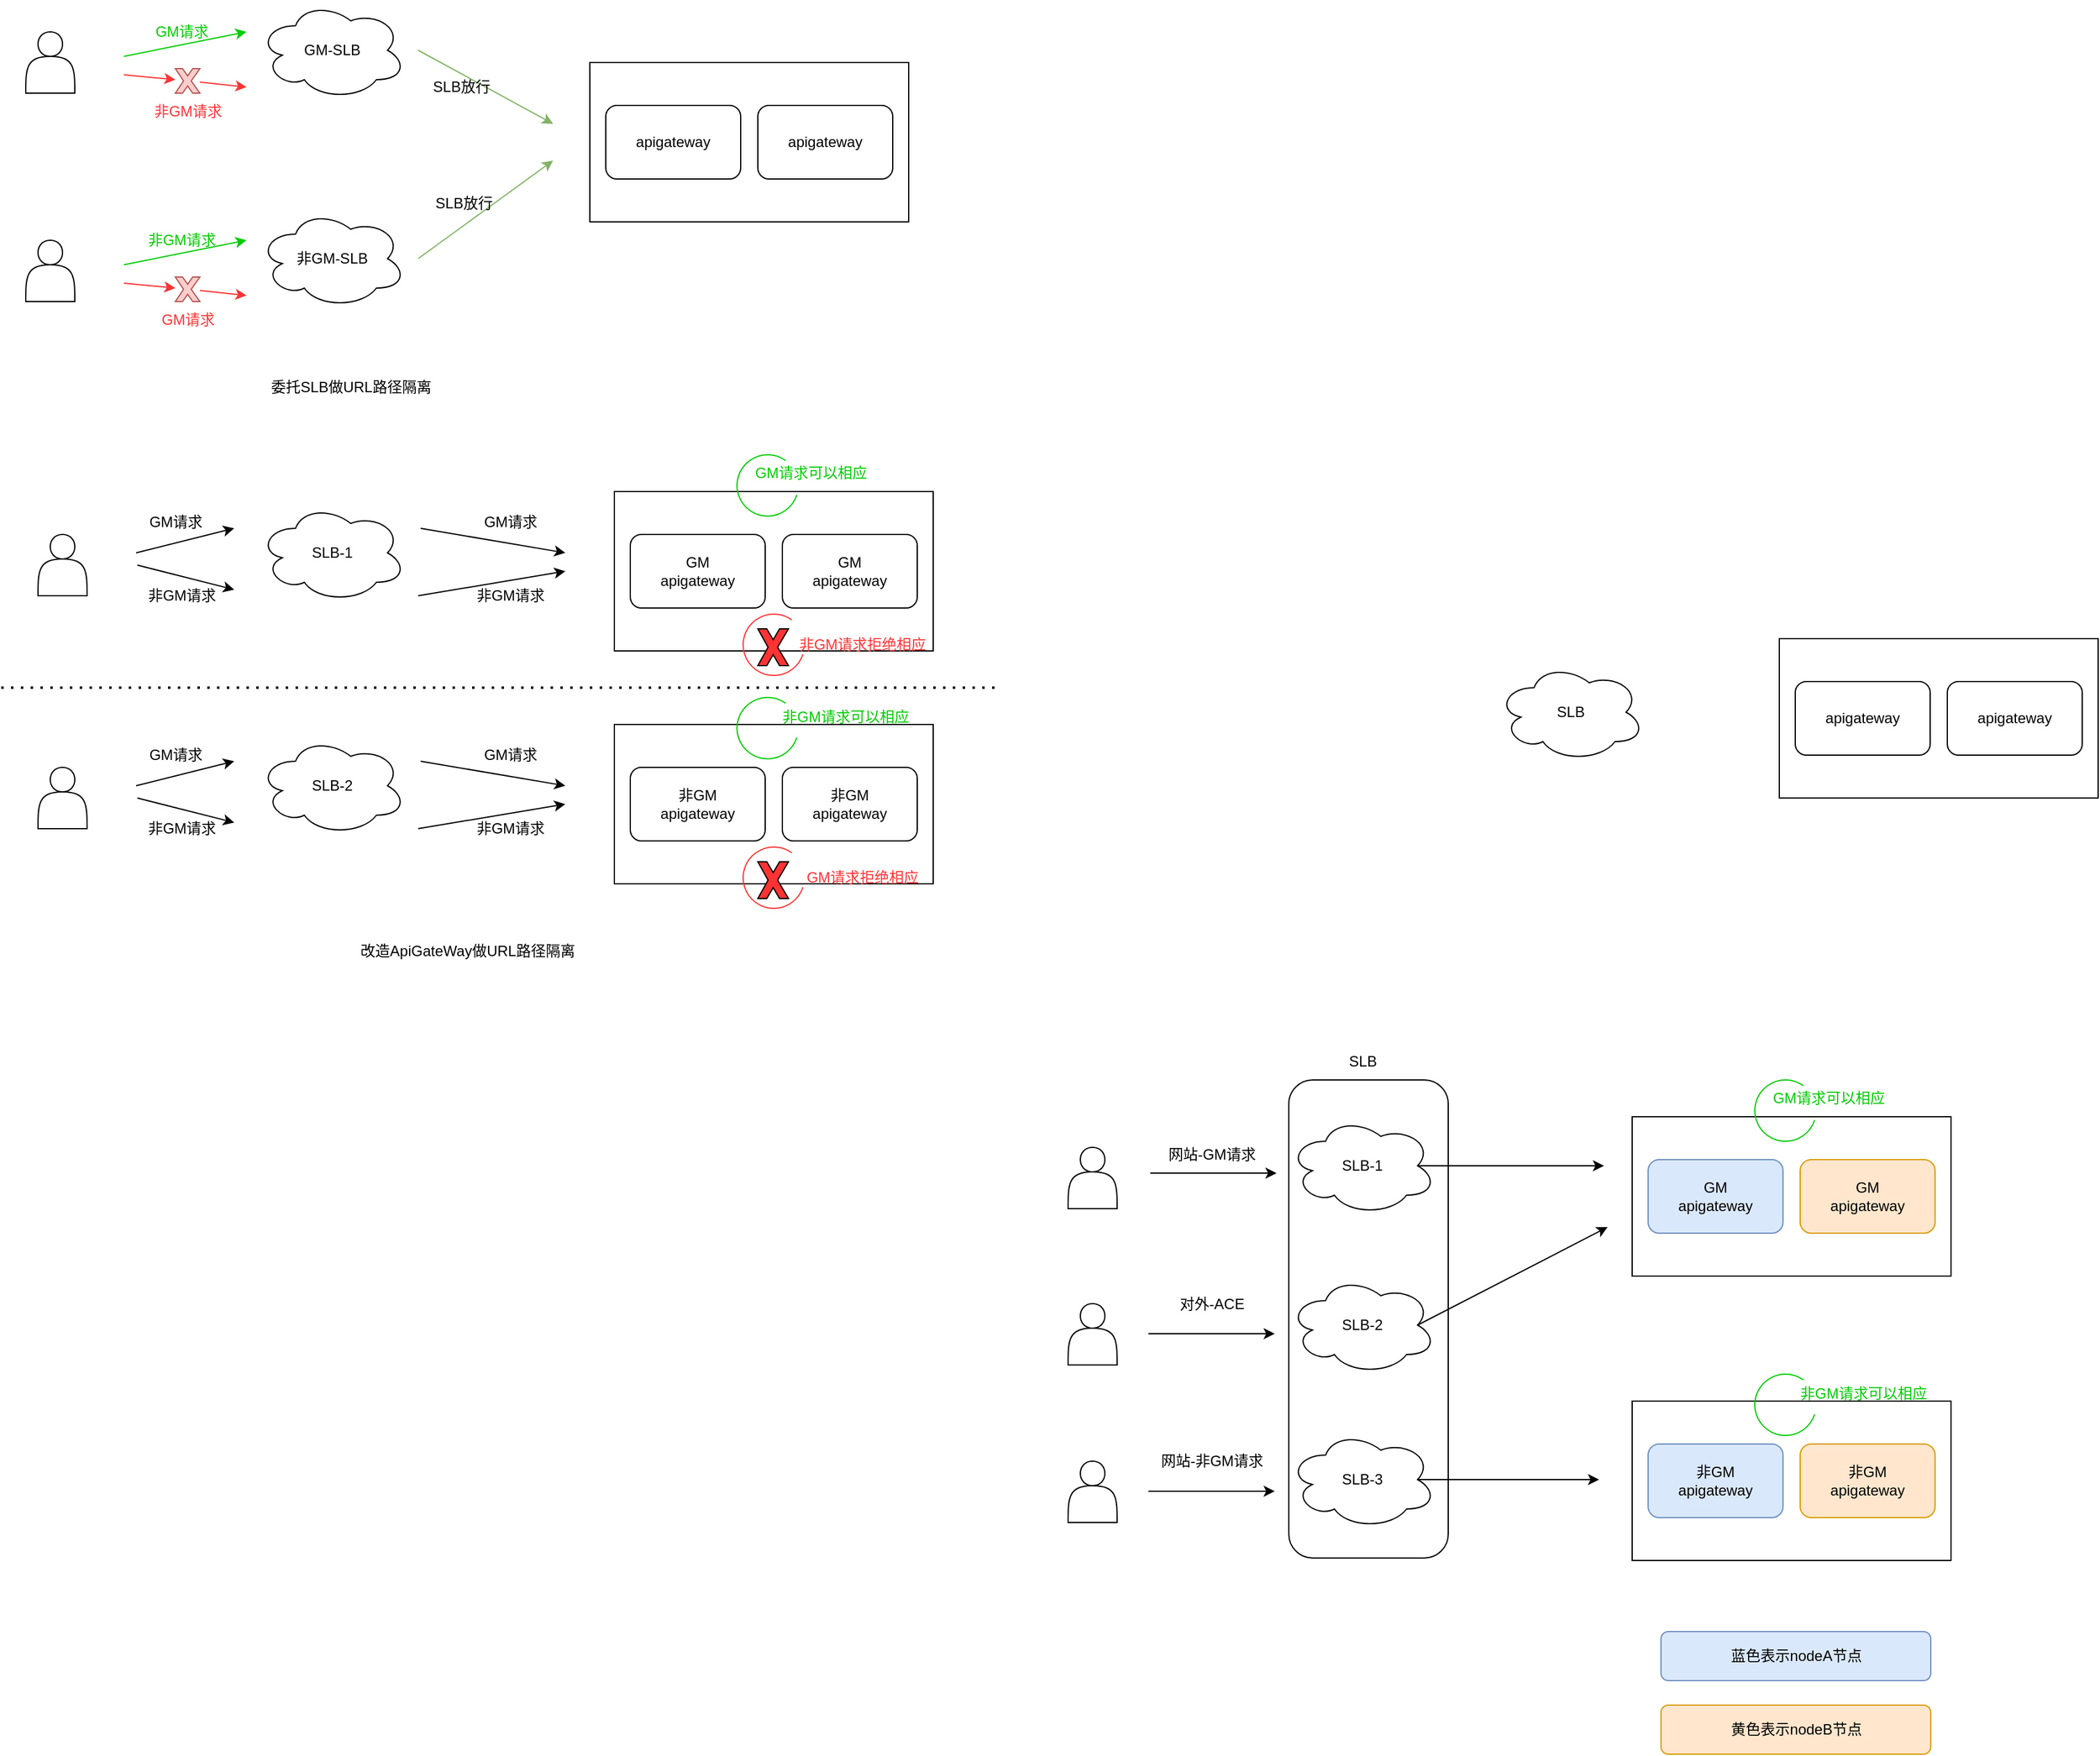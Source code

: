 <mxfile version="21.8.0" type="github">
  <diagram name="第 1 页" id="-euYrq6UXhqAbyDrJ8by">
    <mxGraphModel dx="1434" dy="758" grid="1" gridSize="10" guides="1" tooltips="1" connect="1" arrows="1" fold="1" page="1" pageScale="1" pageWidth="4681" pageHeight="3300" math="0" shadow="0">
      <root>
        <mxCell id="0" />
        <mxCell id="1" parent="0" />
        <mxCell id="ZTsOR0KiFuearrxY1AdN-50" value="" style="rounded=1;whiteSpace=wrap;html=1;" vertex="1" parent="1">
          <mxGeometry x="1120" y="1030" width="130" height="390" as="geometry" />
        </mxCell>
        <mxCell id="s5ZnHEbZAF1jLoiQEf9y-1" value="GM-SLB" style="ellipse;shape=cloud;whiteSpace=wrap;html=1;" parent="1" vertex="1">
          <mxGeometry x="280" y="150" width="120" height="80" as="geometry" />
        </mxCell>
        <mxCell id="s5ZnHEbZAF1jLoiQEf9y-3" value="" style="shape=actor;whiteSpace=wrap;html=1;" parent="1" vertex="1">
          <mxGeometry x="90" y="175" width="40" height="50" as="geometry" />
        </mxCell>
        <mxCell id="s5ZnHEbZAF1jLoiQEf9y-5" value="SLB" style="ellipse;shape=cloud;whiteSpace=wrap;html=1;" parent="1" vertex="1">
          <mxGeometry x="1290" y="690" width="120" height="80" as="geometry" />
        </mxCell>
        <mxCell id="s5ZnHEbZAF1jLoiQEf9y-11" value="" style="group" parent="1" vertex="1" connectable="0">
          <mxGeometry x="1520" y="670" width="260" height="130" as="geometry" />
        </mxCell>
        <mxCell id="s5ZnHEbZAF1jLoiQEf9y-7" value="" style="rounded=0;whiteSpace=wrap;html=1;" parent="s5ZnHEbZAF1jLoiQEf9y-11" vertex="1">
          <mxGeometry width="260" height="130" as="geometry" />
        </mxCell>
        <mxCell id="s5ZnHEbZAF1jLoiQEf9y-9" value="apigateway" style="rounded=1;whiteSpace=wrap;html=1;" parent="s5ZnHEbZAF1jLoiQEf9y-11" vertex="1">
          <mxGeometry x="13" y="35" width="110" height="60" as="geometry" />
        </mxCell>
        <mxCell id="s5ZnHEbZAF1jLoiQEf9y-10" value="apigateway" style="rounded=1;whiteSpace=wrap;html=1;" parent="s5ZnHEbZAF1jLoiQEf9y-11" vertex="1">
          <mxGeometry x="137" y="35" width="110" height="60" as="geometry" />
        </mxCell>
        <mxCell id="s5ZnHEbZAF1jLoiQEf9y-13" value="" style="endArrow=classic;html=1;rounded=0;strokeColor=#00CC00;" parent="1" edge="1">
          <mxGeometry width="50" height="50" relative="1" as="geometry">
            <mxPoint x="170" y="195" as="sourcePoint" />
            <mxPoint x="270" y="175" as="targetPoint" />
          </mxGeometry>
        </mxCell>
        <mxCell id="s5ZnHEbZAF1jLoiQEf9y-14" value="" style="endArrow=classic;html=1;rounded=0;strokeColor=#FF3333;" parent="1" source="s5ZnHEbZAF1jLoiQEf9y-17" edge="1">
          <mxGeometry width="50" height="50" relative="1" as="geometry">
            <mxPoint x="170" y="210" as="sourcePoint" />
            <mxPoint x="270" y="220" as="targetPoint" />
          </mxGeometry>
        </mxCell>
        <mxCell id="s5ZnHEbZAF1jLoiQEf9y-15" value="&lt;font color=&quot;#00cc00&quot;&gt;GM请求&lt;/font&gt;" style="text;html=1;align=center;verticalAlign=middle;resizable=0;points=[];autosize=1;strokeColor=none;fillColor=none;" parent="1" vertex="1">
          <mxGeometry x="182" y="160" width="70" height="30" as="geometry" />
        </mxCell>
        <mxCell id="s5ZnHEbZAF1jLoiQEf9y-16" value="&lt;font color=&quot;#ff3333&quot;&gt;非GM请求&lt;/font&gt;" style="text;html=1;align=center;verticalAlign=middle;resizable=0;points=[];autosize=1;strokeColor=none;fillColor=none;" parent="1" vertex="1">
          <mxGeometry x="182" y="225" width="80" height="30" as="geometry" />
        </mxCell>
        <mxCell id="s5ZnHEbZAF1jLoiQEf9y-18" value="" style="endArrow=classic;html=1;rounded=0;strokeColor=#FF3333;" parent="1" target="s5ZnHEbZAF1jLoiQEf9y-17" edge="1">
          <mxGeometry width="50" height="50" relative="1" as="geometry">
            <mxPoint x="170" y="210" as="sourcePoint" />
            <mxPoint x="270" y="220" as="targetPoint" />
          </mxGeometry>
        </mxCell>
        <mxCell id="s5ZnHEbZAF1jLoiQEf9y-17" value="" style="verticalLabelPosition=bottom;verticalAlign=top;html=1;shape=mxgraph.basic.x;fillColor=#f8cecc;strokeColor=#b85450;" parent="1" vertex="1">
          <mxGeometry x="212" y="205" width="20" height="20" as="geometry" />
        </mxCell>
        <mxCell id="s5ZnHEbZAF1jLoiQEf9y-20" value="" style="group" parent="1" vertex="1" connectable="0">
          <mxGeometry x="550" y="200" width="260" height="130" as="geometry" />
        </mxCell>
        <mxCell id="s5ZnHEbZAF1jLoiQEf9y-21" value="" style="rounded=0;whiteSpace=wrap;html=1;" parent="s5ZnHEbZAF1jLoiQEf9y-20" vertex="1">
          <mxGeometry width="260" height="130" as="geometry" />
        </mxCell>
        <mxCell id="s5ZnHEbZAF1jLoiQEf9y-22" value="apigateway" style="rounded=1;whiteSpace=wrap;html=1;" parent="s5ZnHEbZAF1jLoiQEf9y-20" vertex="1">
          <mxGeometry x="13" y="35" width="110" height="60" as="geometry" />
        </mxCell>
        <mxCell id="s5ZnHEbZAF1jLoiQEf9y-23" value="apigateway" style="rounded=1;whiteSpace=wrap;html=1;" parent="s5ZnHEbZAF1jLoiQEf9y-20" vertex="1">
          <mxGeometry x="137" y="35" width="110" height="60" as="geometry" />
        </mxCell>
        <mxCell id="s5ZnHEbZAF1jLoiQEf9y-24" value="" style="endArrow=classic;html=1;rounded=0;fillColor=#d5e8d4;strokeColor=#82b366;" parent="1" edge="1">
          <mxGeometry width="50" height="50" relative="1" as="geometry">
            <mxPoint x="410" y="190" as="sourcePoint" />
            <mxPoint x="520" y="250" as="targetPoint" />
          </mxGeometry>
        </mxCell>
        <mxCell id="s5ZnHEbZAF1jLoiQEf9y-25" value="委托SLB做URL路径隔离" style="text;html=1;align=center;verticalAlign=middle;resizable=0;points=[];autosize=1;strokeColor=none;fillColor=none;" parent="1" vertex="1">
          <mxGeometry x="280" y="450" width="150" height="30" as="geometry" />
        </mxCell>
        <mxCell id="s5ZnHEbZAF1jLoiQEf9y-26" value="SLB放行" style="text;html=1;align=center;verticalAlign=middle;resizable=0;points=[];autosize=1;strokeColor=none;fillColor=none;" parent="1" vertex="1">
          <mxGeometry x="410" y="205" width="70" height="30" as="geometry" />
        </mxCell>
        <mxCell id="s5ZnHEbZAF1jLoiQEf9y-28" value="非GM-SLB" style="ellipse;shape=cloud;whiteSpace=wrap;html=1;" parent="1" vertex="1">
          <mxGeometry x="280" y="320" width="120" height="80" as="geometry" />
        </mxCell>
        <mxCell id="s5ZnHEbZAF1jLoiQEf9y-29" value="" style="shape=actor;whiteSpace=wrap;html=1;" parent="1" vertex="1">
          <mxGeometry x="90" y="345" width="40" height="50" as="geometry" />
        </mxCell>
        <mxCell id="s5ZnHEbZAF1jLoiQEf9y-30" value="" style="endArrow=classic;html=1;rounded=0;strokeColor=#00CC00;" parent="1" edge="1">
          <mxGeometry width="50" height="50" relative="1" as="geometry">
            <mxPoint x="170" y="365" as="sourcePoint" />
            <mxPoint x="270" y="345" as="targetPoint" />
          </mxGeometry>
        </mxCell>
        <mxCell id="s5ZnHEbZAF1jLoiQEf9y-31" value="" style="endArrow=classic;html=1;rounded=0;strokeColor=#FF3333;" parent="1" source="s5ZnHEbZAF1jLoiQEf9y-35" edge="1">
          <mxGeometry width="50" height="50" relative="1" as="geometry">
            <mxPoint x="170" y="380" as="sourcePoint" />
            <mxPoint x="270" y="390" as="targetPoint" />
          </mxGeometry>
        </mxCell>
        <mxCell id="s5ZnHEbZAF1jLoiQEf9y-32" value="&lt;font color=&quot;#00cc00&quot;&gt;非GM请求&lt;/font&gt;" style="text;html=1;align=center;verticalAlign=middle;resizable=0;points=[];autosize=1;strokeColor=none;fillColor=none;" parent="1" vertex="1">
          <mxGeometry x="177" y="330" width="80" height="30" as="geometry" />
        </mxCell>
        <mxCell id="s5ZnHEbZAF1jLoiQEf9y-33" value="&lt;font color=&quot;#ff3333&quot;&gt;GM请求&lt;/font&gt;" style="text;html=1;align=center;verticalAlign=middle;resizable=0;points=[];autosize=1;strokeColor=none;fillColor=none;" parent="1" vertex="1">
          <mxGeometry x="187" y="395" width="70" height="30" as="geometry" />
        </mxCell>
        <mxCell id="s5ZnHEbZAF1jLoiQEf9y-34" value="" style="endArrow=classic;html=1;rounded=0;strokeColor=#FF3333;" parent="1" target="s5ZnHEbZAF1jLoiQEf9y-35" edge="1">
          <mxGeometry width="50" height="50" relative="1" as="geometry">
            <mxPoint x="170" y="380" as="sourcePoint" />
            <mxPoint x="270" y="390" as="targetPoint" />
          </mxGeometry>
        </mxCell>
        <mxCell id="s5ZnHEbZAF1jLoiQEf9y-35" value="" style="verticalLabelPosition=bottom;verticalAlign=top;html=1;shape=mxgraph.basic.x;fillColor=#f8cecc;strokeColor=#b85450;" parent="1" vertex="1">
          <mxGeometry x="212" y="375" width="20" height="20" as="geometry" />
        </mxCell>
        <mxCell id="s5ZnHEbZAF1jLoiQEf9y-40" value="" style="endArrow=classic;html=1;rounded=0;fillColor=#d5e8d4;strokeColor=#82b366;" parent="1" edge="1">
          <mxGeometry width="50" height="50" relative="1" as="geometry">
            <mxPoint x="410" y="360" as="sourcePoint" />
            <mxPoint x="520" y="280" as="targetPoint" />
          </mxGeometry>
        </mxCell>
        <mxCell id="s5ZnHEbZAF1jLoiQEf9y-41" value="SLB放行" style="text;html=1;align=center;verticalAlign=middle;resizable=0;points=[];autosize=1;strokeColor=none;fillColor=none;" parent="1" vertex="1">
          <mxGeometry x="412" y="300" width="70" height="30" as="geometry" />
        </mxCell>
        <mxCell id="s5ZnHEbZAF1jLoiQEf9y-42" value="SLB-1" style="ellipse;shape=cloud;whiteSpace=wrap;html=1;" parent="1" vertex="1">
          <mxGeometry x="280" y="560" width="120" height="80" as="geometry" />
        </mxCell>
        <mxCell id="s5ZnHEbZAF1jLoiQEf9y-43" value="" style="group" parent="1" vertex="1" connectable="0">
          <mxGeometry x="570" y="550" width="267" height="150" as="geometry" />
        </mxCell>
        <mxCell id="s5ZnHEbZAF1jLoiQEf9y-44" value="" style="rounded=0;whiteSpace=wrap;html=1;" parent="s5ZnHEbZAF1jLoiQEf9y-43" vertex="1">
          <mxGeometry width="260" height="130" as="geometry" />
        </mxCell>
        <mxCell id="s5ZnHEbZAF1jLoiQEf9y-45" value="GM&lt;br&gt;apigateway" style="rounded=1;whiteSpace=wrap;html=1;" parent="s5ZnHEbZAF1jLoiQEf9y-43" vertex="1">
          <mxGeometry x="13" y="35" width="110" height="60" as="geometry" />
        </mxCell>
        <mxCell id="s5ZnHEbZAF1jLoiQEf9y-46" value="GM&lt;br&gt;apigateway" style="rounded=1;whiteSpace=wrap;html=1;" parent="s5ZnHEbZAF1jLoiQEf9y-43" vertex="1">
          <mxGeometry x="137" y="35" width="110" height="60" as="geometry" />
        </mxCell>
        <mxCell id="s5ZnHEbZAF1jLoiQEf9y-63" value="" style="verticalLabelPosition=bottom;verticalAlign=top;html=1;shape=mxgraph.basic.arc;startAngle=0.3;endAngle=0.1;strokeColor=#FF3333;" parent="s5ZnHEbZAF1jLoiQEf9y-43" vertex="1">
          <mxGeometry x="105" y="100" width="50" height="50" as="geometry" />
        </mxCell>
        <mxCell id="s5ZnHEbZAF1jLoiQEf9y-64" value="" style="verticalLabelPosition=bottom;verticalAlign=top;html=1;shape=mxgraph.basic.x;fillColor=#FF3333;" parent="s5ZnHEbZAF1jLoiQEf9y-43" vertex="1">
          <mxGeometry x="117" y="112" width="25" height="30" as="geometry" />
        </mxCell>
        <mxCell id="s5ZnHEbZAF1jLoiQEf9y-66" value="非GM请求拒绝相应" style="text;html=1;align=center;verticalAlign=middle;resizable=0;points=[];autosize=1;strokeColor=none;fillColor=none;fontColor=#FF3333;" parent="s5ZnHEbZAF1jLoiQEf9y-43" vertex="1">
          <mxGeometry x="137" y="110" width="130" height="30" as="geometry" />
        </mxCell>
        <mxCell id="s5ZnHEbZAF1jLoiQEf9y-68" value="" style="verticalLabelPosition=bottom;verticalAlign=top;html=1;shape=mxgraph.basic.arc;startAngle=0.3;endAngle=0.1;strokeColor=#00CC00;fontColor=#00CC00;" parent="s5ZnHEbZAF1jLoiQEf9y-43" vertex="1">
          <mxGeometry x="100" y="-30" width="50" height="50" as="geometry" />
        </mxCell>
        <mxCell id="s5ZnHEbZAF1jLoiQEf9y-69" value="GM请求可以相应" style="text;html=1;align=center;verticalAlign=middle;resizable=0;points=[];autosize=1;strokeColor=none;fillColor=none;fontColor=#00CC00;" parent="s5ZnHEbZAF1jLoiQEf9y-43" vertex="1">
          <mxGeometry x="105" y="-30" width="110" height="30" as="geometry" />
        </mxCell>
        <mxCell id="s5ZnHEbZAF1jLoiQEf9y-52" value="" style="shape=actor;whiteSpace=wrap;html=1;" parent="1" vertex="1">
          <mxGeometry x="100" y="585" width="40" height="50" as="geometry" />
        </mxCell>
        <mxCell id="s5ZnHEbZAF1jLoiQEf9y-54" value="" style="endArrow=classic;html=1;rounded=0;" parent="1" edge="1">
          <mxGeometry width="50" height="50" relative="1" as="geometry">
            <mxPoint x="180" y="600" as="sourcePoint" />
            <mxPoint x="260" y="580" as="targetPoint" />
          </mxGeometry>
        </mxCell>
        <mxCell id="s5ZnHEbZAF1jLoiQEf9y-55" value="" style="endArrow=none;dashed=1;html=1;dashPattern=1 3;strokeWidth=2;rounded=0;" parent="1" edge="1">
          <mxGeometry width="50" height="50" relative="1" as="geometry">
            <mxPoint x="70" y="710" as="sourcePoint" />
            <mxPoint x="880" y="710" as="targetPoint" />
          </mxGeometry>
        </mxCell>
        <mxCell id="s5ZnHEbZAF1jLoiQEf9y-56" value="GM请求" style="text;html=1;align=center;verticalAlign=middle;resizable=0;points=[];autosize=1;strokeColor=none;fillColor=none;" parent="1" vertex="1">
          <mxGeometry x="177" y="560" width="70" height="30" as="geometry" />
        </mxCell>
        <mxCell id="s5ZnHEbZAF1jLoiQEf9y-57" value="" style="endArrow=classic;html=1;rounded=0;" parent="1" edge="1">
          <mxGeometry width="50" height="50" relative="1" as="geometry">
            <mxPoint x="181" y="610" as="sourcePoint" />
            <mxPoint x="260" y="630" as="targetPoint" />
          </mxGeometry>
        </mxCell>
        <mxCell id="s5ZnHEbZAF1jLoiQEf9y-58" value="非GM请求" style="text;html=1;align=center;verticalAlign=middle;resizable=0;points=[];autosize=1;strokeColor=none;fillColor=none;" parent="1" vertex="1">
          <mxGeometry x="177" y="620" width="80" height="30" as="geometry" />
        </mxCell>
        <mxCell id="s5ZnHEbZAF1jLoiQEf9y-59" value="" style="endArrow=classic;html=1;rounded=0;" parent="1" edge="1">
          <mxGeometry width="50" height="50" relative="1" as="geometry">
            <mxPoint x="412" y="580" as="sourcePoint" />
            <mxPoint x="530" y="600" as="targetPoint" />
          </mxGeometry>
        </mxCell>
        <mxCell id="s5ZnHEbZAF1jLoiQEf9y-60" value="GM请求" style="text;html=1;align=center;verticalAlign=middle;resizable=0;points=[];autosize=1;strokeColor=none;fillColor=none;" parent="1" vertex="1">
          <mxGeometry x="450" y="560" width="70" height="30" as="geometry" />
        </mxCell>
        <mxCell id="s5ZnHEbZAF1jLoiQEf9y-61" value="" style="endArrow=classic;html=1;rounded=0;" parent="1" edge="1">
          <mxGeometry width="50" height="50" relative="1" as="geometry">
            <mxPoint x="410" y="635" as="sourcePoint" />
            <mxPoint x="530" y="615" as="targetPoint" />
          </mxGeometry>
        </mxCell>
        <mxCell id="s5ZnHEbZAF1jLoiQEf9y-62" value="非GM请求" style="text;html=1;align=center;verticalAlign=middle;resizable=0;points=[];autosize=1;strokeColor=none;fillColor=none;" parent="1" vertex="1">
          <mxGeometry x="445" y="620" width="80" height="30" as="geometry" />
        </mxCell>
        <mxCell id="s5ZnHEbZAF1jLoiQEf9y-70" value="SLB-2" style="ellipse;shape=cloud;whiteSpace=wrap;html=1;" parent="1" vertex="1">
          <mxGeometry x="280" y="750" width="120" height="80" as="geometry" />
        </mxCell>
        <mxCell id="s5ZnHEbZAF1jLoiQEf9y-71" value="" style="shape=actor;whiteSpace=wrap;html=1;" parent="1" vertex="1">
          <mxGeometry x="100" y="775" width="40" height="50" as="geometry" />
        </mxCell>
        <mxCell id="s5ZnHEbZAF1jLoiQEf9y-72" value="" style="endArrow=classic;html=1;rounded=0;" parent="1" edge="1">
          <mxGeometry width="50" height="50" relative="1" as="geometry">
            <mxPoint x="180" y="790" as="sourcePoint" />
            <mxPoint x="260" y="770" as="targetPoint" />
          </mxGeometry>
        </mxCell>
        <mxCell id="s5ZnHEbZAF1jLoiQEf9y-73" value="GM请求" style="text;html=1;align=center;verticalAlign=middle;resizable=0;points=[];autosize=1;strokeColor=none;fillColor=none;" parent="1" vertex="1">
          <mxGeometry x="177" y="750" width="70" height="30" as="geometry" />
        </mxCell>
        <mxCell id="s5ZnHEbZAF1jLoiQEf9y-74" value="" style="endArrow=classic;html=1;rounded=0;" parent="1" edge="1">
          <mxGeometry width="50" height="50" relative="1" as="geometry">
            <mxPoint x="181" y="800" as="sourcePoint" />
            <mxPoint x="260" y="820" as="targetPoint" />
          </mxGeometry>
        </mxCell>
        <mxCell id="s5ZnHEbZAF1jLoiQEf9y-75" value="非GM请求" style="text;html=1;align=center;verticalAlign=middle;resizable=0;points=[];autosize=1;strokeColor=none;fillColor=none;" parent="1" vertex="1">
          <mxGeometry x="177" y="810" width="80" height="30" as="geometry" />
        </mxCell>
        <mxCell id="s5ZnHEbZAF1jLoiQEf9y-76" value="" style="endArrow=classic;html=1;rounded=0;" parent="1" edge="1">
          <mxGeometry width="50" height="50" relative="1" as="geometry">
            <mxPoint x="412" y="770" as="sourcePoint" />
            <mxPoint x="530" y="790" as="targetPoint" />
          </mxGeometry>
        </mxCell>
        <mxCell id="s5ZnHEbZAF1jLoiQEf9y-77" value="GM请求" style="text;html=1;align=center;verticalAlign=middle;resizable=0;points=[];autosize=1;strokeColor=none;fillColor=none;" parent="1" vertex="1">
          <mxGeometry x="450" y="750" width="70" height="30" as="geometry" />
        </mxCell>
        <mxCell id="s5ZnHEbZAF1jLoiQEf9y-78" value="" style="endArrow=classic;html=1;rounded=0;" parent="1" edge="1">
          <mxGeometry width="50" height="50" relative="1" as="geometry">
            <mxPoint x="410" y="825" as="sourcePoint" />
            <mxPoint x="530" y="805" as="targetPoint" />
          </mxGeometry>
        </mxCell>
        <mxCell id="s5ZnHEbZAF1jLoiQEf9y-79" value="非GM请求" style="text;html=1;align=center;verticalAlign=middle;resizable=0;points=[];autosize=1;strokeColor=none;fillColor=none;" parent="1" vertex="1">
          <mxGeometry x="445" y="810" width="80" height="30" as="geometry" />
        </mxCell>
        <mxCell id="s5ZnHEbZAF1jLoiQEf9y-80" value="" style="group" parent="1" vertex="1" connectable="0">
          <mxGeometry x="570" y="740" width="267" height="150" as="geometry" />
        </mxCell>
        <mxCell id="s5ZnHEbZAF1jLoiQEf9y-81" value="" style="rounded=0;whiteSpace=wrap;html=1;" parent="s5ZnHEbZAF1jLoiQEf9y-80" vertex="1">
          <mxGeometry width="260" height="130" as="geometry" />
        </mxCell>
        <mxCell id="s5ZnHEbZAF1jLoiQEf9y-82" value="非GM&lt;br&gt;apigateway" style="rounded=1;whiteSpace=wrap;html=1;" parent="s5ZnHEbZAF1jLoiQEf9y-80" vertex="1">
          <mxGeometry x="13" y="35" width="110" height="60" as="geometry" />
        </mxCell>
        <mxCell id="s5ZnHEbZAF1jLoiQEf9y-83" value="非GM&lt;br&gt;apigateway" style="rounded=1;whiteSpace=wrap;html=1;" parent="s5ZnHEbZAF1jLoiQEf9y-80" vertex="1">
          <mxGeometry x="137" y="35" width="110" height="60" as="geometry" />
        </mxCell>
        <mxCell id="s5ZnHEbZAF1jLoiQEf9y-84" value="" style="verticalLabelPosition=bottom;verticalAlign=top;html=1;shape=mxgraph.basic.arc;startAngle=0.3;endAngle=0.1;strokeColor=#FF3333;" parent="s5ZnHEbZAF1jLoiQEf9y-80" vertex="1">
          <mxGeometry x="105" y="100" width="50" height="50" as="geometry" />
        </mxCell>
        <mxCell id="s5ZnHEbZAF1jLoiQEf9y-85" value="" style="verticalLabelPosition=bottom;verticalAlign=top;html=1;shape=mxgraph.basic.x;fillColor=#FF3333;" parent="s5ZnHEbZAF1jLoiQEf9y-80" vertex="1">
          <mxGeometry x="117" y="112" width="25" height="30" as="geometry" />
        </mxCell>
        <mxCell id="s5ZnHEbZAF1jLoiQEf9y-86" value="GM请求拒绝相应" style="text;html=1;align=center;verticalAlign=middle;resizable=0;points=[];autosize=1;strokeColor=none;fillColor=none;fontColor=#FF3333;" parent="s5ZnHEbZAF1jLoiQEf9y-80" vertex="1">
          <mxGeometry x="147" y="110" width="110" height="30" as="geometry" />
        </mxCell>
        <mxCell id="s5ZnHEbZAF1jLoiQEf9y-87" value="" style="verticalLabelPosition=bottom;verticalAlign=top;html=1;shape=mxgraph.basic.arc;startAngle=0.3;endAngle=0.1;strokeColor=#00CC00;fontColor=#00CC00;" parent="s5ZnHEbZAF1jLoiQEf9y-80" vertex="1">
          <mxGeometry x="100" y="-22" width="50" height="50" as="geometry" />
        </mxCell>
        <mxCell id="s5ZnHEbZAF1jLoiQEf9y-88" value="&amp;nbsp; &amp;nbsp; &amp;nbsp; &amp;nbsp; &amp;nbsp; &amp;nbsp;非GM请求可以相应" style="text;html=1;align=center;verticalAlign=middle;resizable=0;points=[];autosize=1;strokeColor=none;fillColor=none;fontColor=#00CC00;" parent="s5ZnHEbZAF1jLoiQEf9y-80" vertex="1">
          <mxGeometry x="90" y="-21" width="160" height="30" as="geometry" />
        </mxCell>
        <mxCell id="s5ZnHEbZAF1jLoiQEf9y-89" value="改造ApiGateWay做URL路径隔离" style="text;html=1;align=center;verticalAlign=middle;resizable=0;points=[];autosize=1;strokeColor=none;fillColor=none;" parent="1" vertex="1">
          <mxGeometry x="350" y="910" width="200" height="30" as="geometry" />
        </mxCell>
        <mxCell id="ZTsOR0KiFuearrxY1AdN-1" value="SLB-1" style="ellipse;shape=cloud;whiteSpace=wrap;html=1;" vertex="1" parent="1">
          <mxGeometry x="1120" y="1060" width="120" height="80" as="geometry" />
        </mxCell>
        <mxCell id="ZTsOR0KiFuearrxY1AdN-2" value="" style="group" vertex="1" connectable="0" parent="1">
          <mxGeometry x="1400" y="1060" width="267" height="150" as="geometry" />
        </mxCell>
        <mxCell id="ZTsOR0KiFuearrxY1AdN-3" value="" style="rounded=0;whiteSpace=wrap;html=1;" vertex="1" parent="ZTsOR0KiFuearrxY1AdN-2">
          <mxGeometry width="260" height="130" as="geometry" />
        </mxCell>
        <mxCell id="ZTsOR0KiFuearrxY1AdN-4" value="GM&lt;br&gt;apigateway" style="rounded=1;whiteSpace=wrap;html=1;fillColor=#dae8fc;strokeColor=#6c8ebf;" vertex="1" parent="ZTsOR0KiFuearrxY1AdN-2">
          <mxGeometry x="13" y="35" width="110" height="60" as="geometry" />
        </mxCell>
        <mxCell id="ZTsOR0KiFuearrxY1AdN-5" value="GM&lt;br&gt;apigateway" style="rounded=1;whiteSpace=wrap;html=1;fillColor=#ffe6cc;strokeColor=#d79b00;" vertex="1" parent="ZTsOR0KiFuearrxY1AdN-2">
          <mxGeometry x="137" y="35" width="110" height="60" as="geometry" />
        </mxCell>
        <mxCell id="ZTsOR0KiFuearrxY1AdN-9" value="" style="verticalLabelPosition=bottom;verticalAlign=top;html=1;shape=mxgraph.basic.arc;startAngle=0.3;endAngle=0.1;strokeColor=#00CC00;fontColor=#00CC00;" vertex="1" parent="ZTsOR0KiFuearrxY1AdN-2">
          <mxGeometry x="100" y="-30" width="50" height="50" as="geometry" />
        </mxCell>
        <mxCell id="ZTsOR0KiFuearrxY1AdN-10" value="GM请求可以相应" style="text;html=1;align=center;verticalAlign=middle;resizable=0;points=[];autosize=1;strokeColor=none;fillColor=none;fontColor=#00CC00;" vertex="1" parent="ZTsOR0KiFuearrxY1AdN-2">
          <mxGeometry x="105" y="-30" width="110" height="30" as="geometry" />
        </mxCell>
        <mxCell id="ZTsOR0KiFuearrxY1AdN-11" value="" style="shape=actor;whiteSpace=wrap;html=1;" vertex="1" parent="1">
          <mxGeometry x="940" y="1085" width="40" height="50" as="geometry" />
        </mxCell>
        <mxCell id="ZTsOR0KiFuearrxY1AdN-12" value="" style="endArrow=classic;html=1;rounded=0;" edge="1" parent="1">
          <mxGeometry width="50" height="50" relative="1" as="geometry">
            <mxPoint x="1007" y="1106" as="sourcePoint" />
            <mxPoint x="1110" y="1106" as="targetPoint" />
          </mxGeometry>
        </mxCell>
        <mxCell id="ZTsOR0KiFuearrxY1AdN-14" value="网站-GM请求" style="text;html=1;align=center;verticalAlign=middle;resizable=0;points=[];autosize=1;strokeColor=none;fillColor=none;" vertex="1" parent="1">
          <mxGeometry x="1012" y="1076" width="90" height="30" as="geometry" />
        </mxCell>
        <mxCell id="ZTsOR0KiFuearrxY1AdN-21" value="SLB-3" style="ellipse;shape=cloud;whiteSpace=wrap;html=1;" vertex="1" parent="1">
          <mxGeometry x="1120" y="1316" width="120" height="80" as="geometry" />
        </mxCell>
        <mxCell id="ZTsOR0KiFuearrxY1AdN-22" value="" style="shape=actor;whiteSpace=wrap;html=1;" vertex="1" parent="1">
          <mxGeometry x="940" y="1341" width="40" height="50" as="geometry" />
        </mxCell>
        <mxCell id="ZTsOR0KiFuearrxY1AdN-26" value="网站-非GM请求" style="text;html=1;align=center;verticalAlign=middle;resizable=0;points=[];autosize=1;strokeColor=none;fillColor=none;" vertex="1" parent="1">
          <mxGeometry x="1002" y="1326" width="110" height="30" as="geometry" />
        </mxCell>
        <mxCell id="ZTsOR0KiFuearrxY1AdN-31" value="" style="group" vertex="1" connectable="0" parent="1">
          <mxGeometry x="1410" y="1240" width="267" height="150" as="geometry" />
        </mxCell>
        <mxCell id="ZTsOR0KiFuearrxY1AdN-32" value="" style="rounded=0;whiteSpace=wrap;html=1;" vertex="1" parent="ZTsOR0KiFuearrxY1AdN-31">
          <mxGeometry x="-10" y="52" width="260" height="130" as="geometry" />
        </mxCell>
        <mxCell id="ZTsOR0KiFuearrxY1AdN-33" value="非GM&lt;br&gt;apigateway" style="rounded=1;whiteSpace=wrap;html=1;fillColor=#dae8fc;strokeColor=#6c8ebf;" vertex="1" parent="ZTsOR0KiFuearrxY1AdN-31">
          <mxGeometry x="3" y="87" width="110" height="60" as="geometry" />
        </mxCell>
        <mxCell id="ZTsOR0KiFuearrxY1AdN-34" value="非GM&lt;br&gt;apigateway" style="rounded=1;whiteSpace=wrap;html=1;fillColor=#ffe6cc;strokeColor=#d79b00;" vertex="1" parent="ZTsOR0KiFuearrxY1AdN-31">
          <mxGeometry x="127" y="87" width="110" height="60" as="geometry" />
        </mxCell>
        <mxCell id="ZTsOR0KiFuearrxY1AdN-38" value="" style="verticalLabelPosition=bottom;verticalAlign=top;html=1;shape=mxgraph.basic.arc;startAngle=0.3;endAngle=0.1;strokeColor=#00CC00;fontColor=#00CC00;" vertex="1" parent="ZTsOR0KiFuearrxY1AdN-31">
          <mxGeometry x="90" y="30" width="50" height="50" as="geometry" />
        </mxCell>
        <mxCell id="ZTsOR0KiFuearrxY1AdN-39" value="&amp;nbsp; &amp;nbsp; &amp;nbsp; &amp;nbsp; &amp;nbsp; &amp;nbsp;非GM请求可以相应" style="text;html=1;align=center;verticalAlign=middle;resizable=0;points=[];autosize=1;strokeColor=none;fillColor=none;fontColor=#00CC00;" vertex="1" parent="ZTsOR0KiFuearrxY1AdN-31">
          <mxGeometry x="80" y="31" width="160" height="30" as="geometry" />
        </mxCell>
        <mxCell id="ZTsOR0KiFuearrxY1AdN-41" value="" style="endArrow=classic;html=1;rounded=0;exitX=0.875;exitY=0.5;exitDx=0;exitDy=0;exitPerimeter=0;" edge="1" parent="1" source="ZTsOR0KiFuearrxY1AdN-1">
          <mxGeometry width="50" height="50" relative="1" as="geometry">
            <mxPoint x="1273.5" y="1106" as="sourcePoint" />
            <mxPoint x="1377" y="1100" as="targetPoint" />
          </mxGeometry>
        </mxCell>
        <mxCell id="ZTsOR0KiFuearrxY1AdN-42" value="" style="endArrow=classic;html=1;rounded=0;" edge="1" parent="1">
          <mxGeometry width="50" height="50" relative="1" as="geometry">
            <mxPoint x="1005.5" y="1365.5" as="sourcePoint" />
            <mxPoint x="1108.5" y="1365.5" as="targetPoint" />
          </mxGeometry>
        </mxCell>
        <mxCell id="ZTsOR0KiFuearrxY1AdN-43" value="" style="endArrow=classic;html=1;rounded=0;exitX=0.875;exitY=0.5;exitDx=0;exitDy=0;exitPerimeter=0;" edge="1" parent="1" source="ZTsOR0KiFuearrxY1AdN-21">
          <mxGeometry width="50" height="50" relative="1" as="geometry">
            <mxPoint x="1270" y="1365.5" as="sourcePoint" />
            <mxPoint x="1373" y="1356" as="targetPoint" />
          </mxGeometry>
        </mxCell>
        <mxCell id="ZTsOR0KiFuearrxY1AdN-44" value="SLB-2" style="ellipse;shape=cloud;whiteSpace=wrap;html=1;" vertex="1" parent="1">
          <mxGeometry x="1120" y="1190" width="120" height="80" as="geometry" />
        </mxCell>
        <mxCell id="ZTsOR0KiFuearrxY1AdN-45" value="" style="shape=actor;whiteSpace=wrap;html=1;" vertex="1" parent="1">
          <mxGeometry x="940" y="1212.5" width="40" height="50" as="geometry" />
        </mxCell>
        <mxCell id="ZTsOR0KiFuearrxY1AdN-46" value="对外-ACE" style="text;html=1;align=center;verticalAlign=middle;resizable=0;points=[];autosize=1;strokeColor=none;fillColor=none;" vertex="1" parent="1">
          <mxGeometry x="1017" y="1197.5" width="80" height="30" as="geometry" />
        </mxCell>
        <mxCell id="ZTsOR0KiFuearrxY1AdN-47" value="" style="endArrow=classic;html=1;rounded=0;" edge="1" parent="1">
          <mxGeometry width="50" height="50" relative="1" as="geometry">
            <mxPoint x="1005.5" y="1237" as="sourcePoint" />
            <mxPoint x="1108.5" y="1237" as="targetPoint" />
          </mxGeometry>
        </mxCell>
        <mxCell id="ZTsOR0KiFuearrxY1AdN-48" value="" style="endArrow=classic;html=1;rounded=0;exitX=0.875;exitY=0.5;exitDx=0;exitDy=0;exitPerimeter=0;" edge="1" parent="1" source="ZTsOR0KiFuearrxY1AdN-44">
          <mxGeometry width="50" height="50" relative="1" as="geometry">
            <mxPoint x="1260" y="1229.5" as="sourcePoint" />
            <mxPoint x="1380" y="1150" as="targetPoint" />
          </mxGeometry>
        </mxCell>
        <mxCell id="ZTsOR0KiFuearrxY1AdN-51" value="SLB" style="text;html=1;align=center;verticalAlign=middle;resizable=0;points=[];autosize=1;strokeColor=none;fillColor=none;" vertex="1" parent="1">
          <mxGeometry x="1155" y="1000" width="50" height="30" as="geometry" />
        </mxCell>
        <mxCell id="ZTsOR0KiFuearrxY1AdN-53" value="蓝色表示nodeA节点" style="rounded=1;whiteSpace=wrap;html=1;fillColor=#dae8fc;strokeColor=#6c8ebf;" vertex="1" parent="1">
          <mxGeometry x="1423.5" y="1480" width="220" height="40" as="geometry" />
        </mxCell>
        <mxCell id="ZTsOR0KiFuearrxY1AdN-54" value="黄色表示nodeB节点" style="rounded=1;whiteSpace=wrap;html=1;fillColor=#ffe6cc;strokeColor=#d79b00;" vertex="1" parent="1">
          <mxGeometry x="1423.5" y="1540" width="220" height="40" as="geometry" />
        </mxCell>
      </root>
    </mxGraphModel>
  </diagram>
</mxfile>
